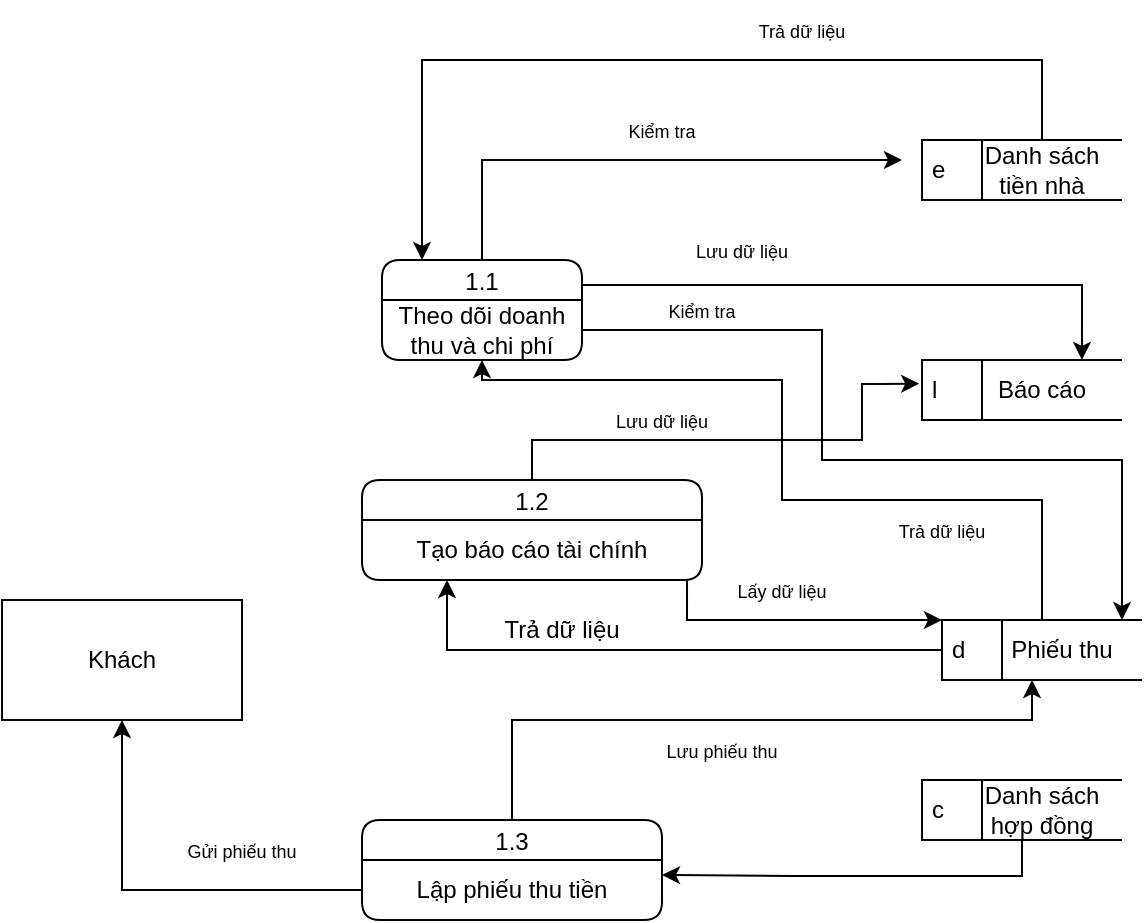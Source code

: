 <mxfile version="24.7.3" type="device">
  <diagram name="Page-1" id="_lhvb5Gt0Rp0IyFUDERJ">
    <mxGraphModel dx="880" dy="1534" grid="1" gridSize="10" guides="1" tooltips="1" connect="1" arrows="1" fold="1" page="1" pageScale="1" pageWidth="850" pageHeight="1100" math="0" shadow="0">
      <root>
        <mxCell id="0" />
        <mxCell id="1" parent="0" />
        <mxCell id="Ow_2O81sL5NtDQHL0vKZ-1" value="Khách" style="rounded=0;whiteSpace=wrap;html=1;" parent="1" vertex="1">
          <mxGeometry x="150" y="160" width="120" height="60" as="geometry" />
        </mxCell>
        <mxCell id="Ow_2O81sL5NtDQHL0vKZ-42" style="edgeStyle=orthogonalEdgeStyle;rounded=0;orthogonalLoop=1;jettySize=auto;html=1;entryX=-0.014;entryY=0.394;entryDx=0;entryDy=0;entryPerimeter=0;" parent="1" source="Ow_2O81sL5NtDQHL0vKZ-2" target="Ow_2O81sL5NtDQHL0vKZ-41" edge="1">
          <mxGeometry relative="1" as="geometry">
            <mxPoint x="580" y="50" as="targetPoint" />
            <Array as="points">
              <mxPoint x="415" y="80" />
              <mxPoint x="580" y="80" />
              <mxPoint x="580" y="52" />
              <mxPoint x="590" y="52" />
            </Array>
          </mxGeometry>
        </mxCell>
        <mxCell id="Ow_2O81sL5NtDQHL0vKZ-2" value="1.2" style="swimlane;fontStyle=0;childLayout=stackLayout;horizontal=1;startSize=20;fillColor=#ffffff;horizontalStack=0;resizeParent=1;resizeParentMax=0;resizeLast=0;collapsible=0;marginBottom=0;swimlaneFillColor=#ffffff;rounded=1;" parent="1" vertex="1">
          <mxGeometry x="330" y="100" width="170" height="50" as="geometry" />
        </mxCell>
        <mxCell id="Ow_2O81sL5NtDQHL0vKZ-12" value="Tạo báo cáo tài chính" style="text;html=1;align=center;verticalAlign=middle;whiteSpace=wrap;rounded=0;" parent="Ow_2O81sL5NtDQHL0vKZ-2" vertex="1">
          <mxGeometry y="20" width="170" height="30" as="geometry" />
        </mxCell>
        <mxCell id="Ow_2O81sL5NtDQHL0vKZ-51" style="edgeStyle=orthogonalEdgeStyle;rounded=0;orthogonalLoop=1;jettySize=auto;html=1;exitX=1;exitY=0.25;exitDx=0;exitDy=0;entryX=0.833;entryY=0;entryDx=0;entryDy=0;entryPerimeter=0;" parent="1" source="Ow_2O81sL5NtDQHL0vKZ-5" target="Ow_2O81sL5NtDQHL0vKZ-44" edge="1">
          <mxGeometry relative="1" as="geometry">
            <mxPoint x="690" y="15" as="targetPoint" />
            <Array as="points">
              <mxPoint x="690" y="3" />
            </Array>
          </mxGeometry>
        </mxCell>
        <mxCell id="Ow_2O81sL5NtDQHL0vKZ-53" style="edgeStyle=orthogonalEdgeStyle;rounded=0;orthogonalLoop=1;jettySize=auto;html=1;exitX=0.5;exitY=0;exitDx=0;exitDy=0;" parent="1" source="Ow_2O81sL5NtDQHL0vKZ-5" edge="1">
          <mxGeometry relative="1" as="geometry">
            <mxPoint x="600" y="-60" as="targetPoint" />
            <Array as="points">
              <mxPoint x="390" y="-60" />
            </Array>
          </mxGeometry>
        </mxCell>
        <mxCell id="Ow_2O81sL5NtDQHL0vKZ-5" value="1.1" style="swimlane;fontStyle=0;childLayout=stackLayout;horizontal=1;startSize=20;fillColor=#ffffff;horizontalStack=0;resizeParent=1;resizeParentMax=0;resizeLast=0;collapsible=0;marginBottom=0;swimlaneFillColor=#ffffff;rounded=1;" parent="1" vertex="1">
          <mxGeometry x="340" y="-10" width="100" height="50" as="geometry" />
        </mxCell>
        <mxCell id="Ow_2O81sL5NtDQHL0vKZ-7" value="Theo dõi doanh thu và chi phí" style="text;html=1;align=center;verticalAlign=middle;whiteSpace=wrap;rounded=0;" parent="Ow_2O81sL5NtDQHL0vKZ-5" vertex="1">
          <mxGeometry y="20" width="100" height="30" as="geometry" />
        </mxCell>
        <mxCell id="Ow_2O81sL5NtDQHL0vKZ-30" style="edgeStyle=orthogonalEdgeStyle;rounded=0;orthogonalLoop=1;jettySize=auto;html=1;entryX=0.25;entryY=1;entryDx=0;entryDy=0;" parent="1" source="Ow_2O81sL5NtDQHL0vKZ-13" target="Ow_2O81sL5NtDQHL0vKZ-21" edge="1">
          <mxGeometry relative="1" as="geometry">
            <mxPoint x="600" y="209" as="targetPoint" />
            <Array as="points">
              <mxPoint x="405" y="220" />
              <mxPoint x="665" y="220" />
            </Array>
          </mxGeometry>
        </mxCell>
        <mxCell id="Ow_2O81sL5NtDQHL0vKZ-13" value="1.3" style="swimlane;fontStyle=0;childLayout=stackLayout;horizontal=1;startSize=20;fillColor=#ffffff;horizontalStack=0;resizeParent=1;resizeParentMax=0;resizeLast=0;collapsible=0;marginBottom=0;swimlaneFillColor=#ffffff;rounded=1;" parent="1" vertex="1">
          <mxGeometry x="330" y="270" width="150" height="50" as="geometry" />
        </mxCell>
        <mxCell id="Ow_2O81sL5NtDQHL0vKZ-14" value="Lập phiếu thu tiền" style="text;html=1;align=center;verticalAlign=middle;whiteSpace=wrap;rounded=0;" parent="Ow_2O81sL5NtDQHL0vKZ-13" vertex="1">
          <mxGeometry y="20" width="150" height="30" as="geometry" />
        </mxCell>
        <mxCell id="Ow_2O81sL5NtDQHL0vKZ-16" value="e" style="html=1;dashed=0;whiteSpace=wrap;shape=mxgraph.dfd.dataStoreID;align=left;spacingLeft=3;points=[[0,0],[0.5,0],[1,0],[0,0.5],[1,0.5],[0,1],[0.5,1],[1,1]];" parent="1" vertex="1">
          <mxGeometry x="610" y="-70" width="100" height="30" as="geometry" />
        </mxCell>
        <mxCell id="Ow_2O81sL5NtDQHL0vKZ-39" style="edgeStyle=orthogonalEdgeStyle;rounded=0;orthogonalLoop=1;jettySize=auto;html=1;entryX=0.25;entryY=1;entryDx=0;entryDy=0;" parent="1" source="Ow_2O81sL5NtDQHL0vKZ-17" target="Ow_2O81sL5NtDQHL0vKZ-12" edge="1">
          <mxGeometry relative="1" as="geometry">
            <mxPoint x="370" y="185" as="targetPoint" />
          </mxGeometry>
        </mxCell>
        <mxCell id="G4VcKfkMpB8U3CiZaw-z-3" style="edgeStyle=orthogonalEdgeStyle;rounded=0;orthogonalLoop=1;jettySize=auto;html=1;entryX=0.5;entryY=1;entryDx=0;entryDy=0;" edge="1" parent="1" source="Ow_2O81sL5NtDQHL0vKZ-17" target="Ow_2O81sL5NtDQHL0vKZ-7">
          <mxGeometry relative="1" as="geometry">
            <Array as="points">
              <mxPoint x="670" y="110" />
              <mxPoint x="540" y="110" />
              <mxPoint x="540" y="50" />
              <mxPoint x="390" y="50" />
            </Array>
          </mxGeometry>
        </mxCell>
        <mxCell id="Ow_2O81sL5NtDQHL0vKZ-17" value="d" style="html=1;dashed=0;whiteSpace=wrap;shape=mxgraph.dfd.dataStoreID;align=left;spacingLeft=3;points=[[0,0],[0.5,0],[1,0],[0,0.5],[1,0.5],[0,1],[0.5,1],[1,1]];" parent="1" vertex="1">
          <mxGeometry x="620" y="170" width="100" height="30" as="geometry" />
        </mxCell>
        <mxCell id="G4VcKfkMpB8U3CiZaw-z-5" style="edgeStyle=orthogonalEdgeStyle;rounded=0;orthogonalLoop=1;jettySize=auto;html=1;entryX=1;entryY=0.25;entryDx=0;entryDy=0;" edge="1" parent="1" source="Ow_2O81sL5NtDQHL0vKZ-18" target="Ow_2O81sL5NtDQHL0vKZ-14">
          <mxGeometry relative="1" as="geometry">
            <Array as="points">
              <mxPoint x="660" y="298" />
              <mxPoint x="545" y="298" />
            </Array>
          </mxGeometry>
        </mxCell>
        <mxCell id="Ow_2O81sL5NtDQHL0vKZ-18" value="c" style="html=1;dashed=0;whiteSpace=wrap;shape=mxgraph.dfd.dataStoreID;align=left;spacingLeft=3;points=[[0,0],[0.5,0],[1,0],[0,0.5],[1,0.5],[0,1],[0.5,1],[1,1]];" parent="1" vertex="1">
          <mxGeometry x="610" y="250" width="100" height="30" as="geometry" />
        </mxCell>
        <mxCell id="Ow_2O81sL5NtDQHL0vKZ-20" value="Danh sách hợp đồng" style="text;html=1;align=center;verticalAlign=middle;whiteSpace=wrap;rounded=0;" parent="1" vertex="1">
          <mxGeometry x="640" y="250" width="60" height="30" as="geometry" />
        </mxCell>
        <mxCell id="Ow_2O81sL5NtDQHL0vKZ-21" value="Phiếu thu" style="text;html=1;align=center;verticalAlign=middle;whiteSpace=wrap;rounded=0;" parent="1" vertex="1">
          <mxGeometry x="650" y="170" width="60" height="30" as="geometry" />
        </mxCell>
        <mxCell id="Ow_2O81sL5NtDQHL0vKZ-55" style="edgeStyle=orthogonalEdgeStyle;rounded=0;orthogonalLoop=1;jettySize=auto;html=1;entryX=0.2;entryY=0;entryDx=0;entryDy=0;entryPerimeter=0;" parent="1" source="Ow_2O81sL5NtDQHL0vKZ-22" target="Ow_2O81sL5NtDQHL0vKZ-5" edge="1">
          <mxGeometry relative="1" as="geometry">
            <mxPoint x="360" y="-110" as="targetPoint" />
            <Array as="points">
              <mxPoint x="670" y="-110" />
              <mxPoint x="360" y="-110" />
            </Array>
          </mxGeometry>
        </mxCell>
        <mxCell id="Ow_2O81sL5NtDQHL0vKZ-22" value="Danh sách tiền nhà" style="text;html=1;align=center;verticalAlign=middle;whiteSpace=wrap;rounded=0;" parent="1" vertex="1">
          <mxGeometry x="640" y="-70" width="60" height="30" as="geometry" />
        </mxCell>
        <mxCell id="Ow_2O81sL5NtDQHL0vKZ-28" value="&lt;font style=&quot;font-size: 9px;&quot;&gt;Gửi phiếu thu&lt;/font&gt;" style="text;html=1;align=center;verticalAlign=middle;whiteSpace=wrap;rounded=0;" parent="1" vertex="1">
          <mxGeometry x="230" y="270" width="80" height="30" as="geometry" />
        </mxCell>
        <mxCell id="Ow_2O81sL5NtDQHL0vKZ-31" value="&lt;font style=&quot;font-size: 9px;&quot;&gt;Lưu phiếu thu&lt;/font&gt;" style="text;html=1;align=center;verticalAlign=middle;whiteSpace=wrap;rounded=0;" parent="1" vertex="1">
          <mxGeometry x="470" y="220" width="80" height="30" as="geometry" />
        </mxCell>
        <mxCell id="Ow_2O81sL5NtDQHL0vKZ-35" style="edgeStyle=orthogonalEdgeStyle;rounded=0;orthogonalLoop=1;jettySize=auto;html=1;entryX=0;entryY=0;entryDx=0;entryDy=0;exitX=0.956;exitY=1.004;exitDx=0;exitDy=0;exitPerimeter=0;" parent="1" source="Ow_2O81sL5NtDQHL0vKZ-12" target="Ow_2O81sL5NtDQHL0vKZ-17" edge="1">
          <mxGeometry relative="1" as="geometry">
            <mxPoint x="570" y="200" as="targetPoint" />
            <Array as="points">
              <mxPoint x="492" y="170" />
            </Array>
          </mxGeometry>
        </mxCell>
        <mxCell id="Ow_2O81sL5NtDQHL0vKZ-36" value="&lt;font style=&quot;font-size: 9px;&quot;&gt;Lấy dữ liệu&lt;/font&gt;" style="text;html=1;align=center;verticalAlign=middle;whiteSpace=wrap;rounded=0;" parent="1" vertex="1">
          <mxGeometry x="500" y="140" width="80" height="30" as="geometry" />
        </mxCell>
        <mxCell id="Ow_2O81sL5NtDQHL0vKZ-40" value="Trả dữ liệu" style="text;html=1;align=center;verticalAlign=middle;whiteSpace=wrap;rounded=0;" parent="1" vertex="1">
          <mxGeometry x="390" y="160" width="80" height="30" as="geometry" />
        </mxCell>
        <mxCell id="Ow_2O81sL5NtDQHL0vKZ-41" value="l" style="html=1;dashed=0;whiteSpace=wrap;shape=mxgraph.dfd.dataStoreID;align=left;spacingLeft=3;points=[[0,0],[0.5,0],[1,0],[0,0.5],[1,0.5],[0,1],[0.5,1],[1,1]];" parent="1" vertex="1">
          <mxGeometry x="610" y="40" width="100" height="30" as="geometry" />
        </mxCell>
        <mxCell id="Ow_2O81sL5NtDQHL0vKZ-43" value="&lt;font style=&quot;font-size: 9px;&quot;&gt;Lưu dữ liệu&lt;/font&gt;" style="text;html=1;align=center;verticalAlign=middle;whiteSpace=wrap;rounded=0;" parent="1" vertex="1">
          <mxGeometry x="440" y="60" width="80" height="20" as="geometry" />
        </mxCell>
        <mxCell id="Ow_2O81sL5NtDQHL0vKZ-44" value="Báo cáo" style="text;html=1;align=center;verticalAlign=middle;whiteSpace=wrap;rounded=0;" parent="1" vertex="1">
          <mxGeometry x="640" y="40" width="60" height="30" as="geometry" />
        </mxCell>
        <mxCell id="Ow_2O81sL5NtDQHL0vKZ-48" value="&lt;font style=&quot;font-size: 9px;&quot;&gt;Trả dữ liệu&lt;/font&gt;" style="text;html=1;align=center;verticalAlign=middle;whiteSpace=wrap;rounded=0;" parent="1" vertex="1">
          <mxGeometry x="580" y="110" width="80" height="30" as="geometry" />
        </mxCell>
        <mxCell id="Ow_2O81sL5NtDQHL0vKZ-49" style="edgeStyle=orthogonalEdgeStyle;rounded=0;orthogonalLoop=1;jettySize=auto;html=1;entryX=1;entryY=0;entryDx=0;entryDy=0;" parent="1" source="Ow_2O81sL5NtDQHL0vKZ-7" target="Ow_2O81sL5NtDQHL0vKZ-21" edge="1">
          <mxGeometry relative="1" as="geometry">
            <mxPoint x="590" y="110" as="targetPoint" />
            <Array as="points">
              <mxPoint x="560" y="25" />
              <mxPoint x="560" y="90" />
              <mxPoint x="710" y="90" />
            </Array>
          </mxGeometry>
        </mxCell>
        <mxCell id="Ow_2O81sL5NtDQHL0vKZ-50" value="&lt;font style=&quot;font-size: 9px;&quot;&gt;Kiểm tra&lt;/font&gt;" style="text;html=1;align=center;verticalAlign=middle;whiteSpace=wrap;rounded=0;" parent="1" vertex="1">
          <mxGeometry x="460" width="80" height="30" as="geometry" />
        </mxCell>
        <mxCell id="Ow_2O81sL5NtDQHL0vKZ-52" value="&lt;font style=&quot;font-size: 9px;&quot;&gt;Lưu dữ liệu&lt;/font&gt;" style="text;html=1;align=center;verticalAlign=middle;whiteSpace=wrap;rounded=0;" parent="1" vertex="1">
          <mxGeometry x="480" y="-30" width="80" height="30" as="geometry" />
        </mxCell>
        <mxCell id="Ow_2O81sL5NtDQHL0vKZ-54" value="&lt;font style=&quot;font-size: 9px;&quot;&gt;Kiểm tra&lt;/font&gt;" style="text;html=1;align=center;verticalAlign=middle;whiteSpace=wrap;rounded=0;" parent="1" vertex="1">
          <mxGeometry x="440" y="-90" width="80" height="30" as="geometry" />
        </mxCell>
        <mxCell id="Ow_2O81sL5NtDQHL0vKZ-56" value="&lt;font style=&quot;font-size: 9px;&quot;&gt;Trả dữ liệu&lt;/font&gt;" style="text;html=1;align=center;verticalAlign=middle;whiteSpace=wrap;rounded=0;" parent="1" vertex="1">
          <mxGeometry x="510" y="-140" width="80" height="30" as="geometry" />
        </mxCell>
        <mxCell id="G4VcKfkMpB8U3CiZaw-z-2" style="edgeStyle=orthogonalEdgeStyle;rounded=0;orthogonalLoop=1;jettySize=auto;html=1;entryX=0.5;entryY=1;entryDx=0;entryDy=0;" edge="1" parent="1" source="Ow_2O81sL5NtDQHL0vKZ-14" target="Ow_2O81sL5NtDQHL0vKZ-1">
          <mxGeometry relative="1" as="geometry" />
        </mxCell>
      </root>
    </mxGraphModel>
  </diagram>
</mxfile>
